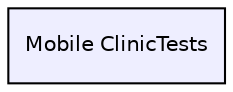 digraph G {
  compound=true
  node [ fontsize="10", fontname="Helvetica"];
  edge [ labelfontsize="10", labelfontname="Helvetica"];
  dir_b8b1610e6c91c0dd95f3c2fb8e69503c [shape=box, label="Mobile ClinicTests", style="filled", fillcolor="#eeeeff", pencolor="black", URL="dir_b8b1610e6c91c0dd95f3c2fb8e69503c.html"];
}
